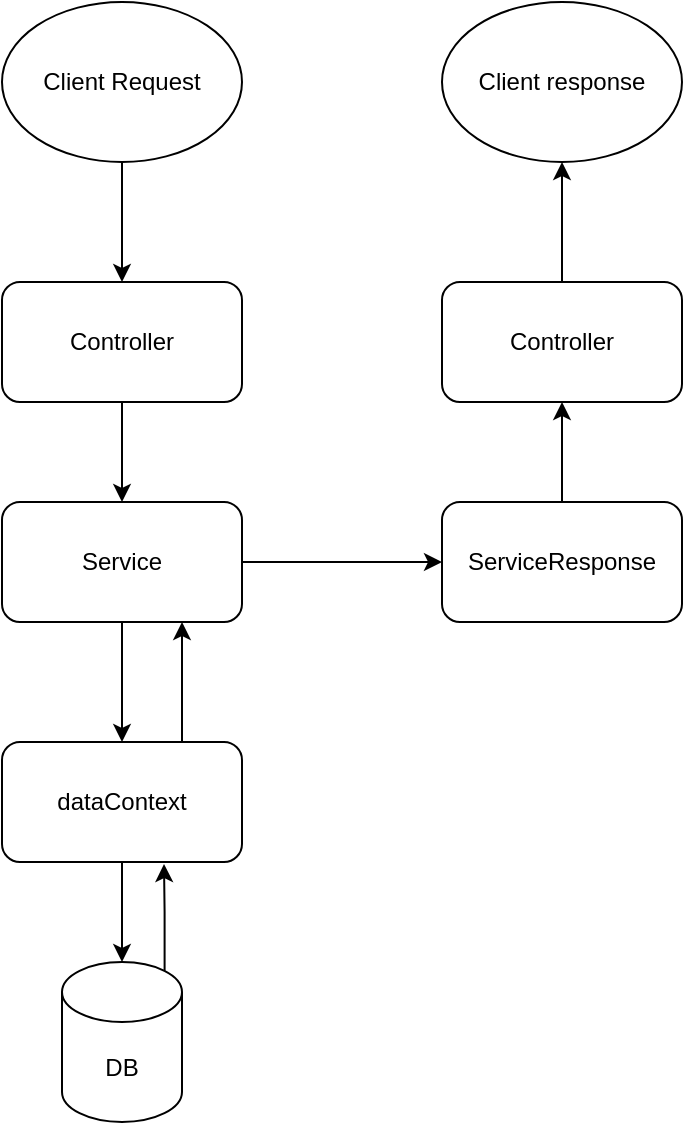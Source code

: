 <mxfile version="20.2.8" type="device"><diagram id="R2lEEEUBdFMjLlhIrx00" name="Page-1"><mxGraphModel dx="1422" dy="845" grid="1" gridSize="10" guides="1" tooltips="1" connect="1" arrows="1" fold="1" page="1" pageScale="1" pageWidth="850" pageHeight="1100" math="0" shadow="0" extFonts="Permanent Marker^https://fonts.googleapis.com/css?family=Permanent+Marker"><root><mxCell id="0"/><mxCell id="1" parent="0"/><mxCell id="clKrkR3x9mBcBsaqh-Mt-3" style="edgeStyle=orthogonalEdgeStyle;rounded=0;orthogonalLoop=1;jettySize=auto;html=1;exitX=0.5;exitY=1;exitDx=0;exitDy=0;entryX=0.5;entryY=0;entryDx=0;entryDy=0;" parent="1" source="clKrkR3x9mBcBsaqh-Mt-1" target="clKrkR3x9mBcBsaqh-Mt-2" edge="1"><mxGeometry relative="1" as="geometry"/></mxCell><mxCell id="clKrkR3x9mBcBsaqh-Mt-1" value="Client Request" style="ellipse;whiteSpace=wrap;html=1;" parent="1" vertex="1"><mxGeometry x="255" y="80" width="120" height="80" as="geometry"/></mxCell><mxCell id="clKrkR3x9mBcBsaqh-Mt-7" style="edgeStyle=orthogonalEdgeStyle;rounded=0;orthogonalLoop=1;jettySize=auto;html=1;exitX=0.5;exitY=1;exitDx=0;exitDy=0;entryX=0.5;entryY=0;entryDx=0;entryDy=0;" parent="1" source="clKrkR3x9mBcBsaqh-Mt-2" target="clKrkR3x9mBcBsaqh-Mt-6" edge="1"><mxGeometry relative="1" as="geometry"/></mxCell><mxCell id="clKrkR3x9mBcBsaqh-Mt-2" value="Controller" style="rounded=1;whiteSpace=wrap;html=1;" parent="1" vertex="1"><mxGeometry x="255" y="220" width="120" height="60" as="geometry"/></mxCell><mxCell id="clKrkR3x9mBcBsaqh-Mt-11" style="edgeStyle=orthogonalEdgeStyle;rounded=0;orthogonalLoop=1;jettySize=auto;html=1;exitX=0.5;exitY=1;exitDx=0;exitDy=0;entryX=0.5;entryY=0;entryDx=0;entryDy=0;" parent="1" source="clKrkR3x9mBcBsaqh-Mt-6" target="clKrkR3x9mBcBsaqh-Mt-10" edge="1"><mxGeometry relative="1" as="geometry"/></mxCell><mxCell id="ahOWsL9Z9InwGU_xb58i-7" style="edgeStyle=orthogonalEdgeStyle;rounded=0;orthogonalLoop=1;jettySize=auto;html=1;exitX=1;exitY=0.5;exitDx=0;exitDy=0;entryX=0;entryY=0.5;entryDx=0;entryDy=0;" edge="1" parent="1" source="clKrkR3x9mBcBsaqh-Mt-6" target="ahOWsL9Z9InwGU_xb58i-5"><mxGeometry relative="1" as="geometry"/></mxCell><mxCell id="clKrkR3x9mBcBsaqh-Mt-6" value="Service" style="rounded=1;whiteSpace=wrap;html=1;" parent="1" vertex="1"><mxGeometry x="255" y="330" width="120" height="60" as="geometry"/></mxCell><mxCell id="ahOWsL9Z9InwGU_xb58i-1" style="edgeStyle=orthogonalEdgeStyle;rounded=0;orthogonalLoop=1;jettySize=auto;html=1;exitX=0.5;exitY=1;exitDx=0;exitDy=0;entryX=0.5;entryY=0;entryDx=0;entryDy=0;entryPerimeter=0;" edge="1" parent="1" source="clKrkR3x9mBcBsaqh-Mt-10" target="clKrkR3x9mBcBsaqh-Mt-12"><mxGeometry relative="1" as="geometry"/></mxCell><mxCell id="ahOWsL9Z9InwGU_xb58i-4" style="edgeStyle=orthogonalEdgeStyle;rounded=0;orthogonalLoop=1;jettySize=auto;html=1;exitX=0.75;exitY=0;exitDx=0;exitDy=0;entryX=0.75;entryY=1;entryDx=0;entryDy=0;" edge="1" parent="1" source="clKrkR3x9mBcBsaqh-Mt-10" target="clKrkR3x9mBcBsaqh-Mt-6"><mxGeometry relative="1" as="geometry"/></mxCell><mxCell id="clKrkR3x9mBcBsaqh-Mt-10" value="dataContext" style="rounded=1;whiteSpace=wrap;html=1;" parent="1" vertex="1"><mxGeometry x="255" y="450" width="120" height="60" as="geometry"/></mxCell><mxCell id="ahOWsL9Z9InwGU_xb58i-3" style="edgeStyle=orthogonalEdgeStyle;rounded=0;orthogonalLoop=1;jettySize=auto;html=1;exitX=0.855;exitY=0;exitDx=0;exitDy=4.35;exitPerimeter=0;entryX=0.675;entryY=1.017;entryDx=0;entryDy=0;entryPerimeter=0;" edge="1" parent="1" source="clKrkR3x9mBcBsaqh-Mt-12" target="clKrkR3x9mBcBsaqh-Mt-10"><mxGeometry relative="1" as="geometry"/></mxCell><mxCell id="clKrkR3x9mBcBsaqh-Mt-12" value="DB" style="shape=cylinder3;whiteSpace=wrap;html=1;boundedLbl=1;backgroundOutline=1;size=15;" parent="1" vertex="1"><mxGeometry x="285" y="560" width="60" height="80" as="geometry"/></mxCell><mxCell id="ahOWsL9Z9InwGU_xb58i-2" value="Client response" style="ellipse;whiteSpace=wrap;html=1;" vertex="1" parent="1"><mxGeometry x="475" y="80" width="120" height="80" as="geometry"/></mxCell><mxCell id="ahOWsL9Z9InwGU_xb58i-9" style="edgeStyle=orthogonalEdgeStyle;rounded=0;orthogonalLoop=1;jettySize=auto;html=1;exitX=0.5;exitY=0;exitDx=0;exitDy=0;entryX=0.5;entryY=1;entryDx=0;entryDy=0;" edge="1" parent="1" source="ahOWsL9Z9InwGU_xb58i-5" target="ahOWsL9Z9InwGU_xb58i-8"><mxGeometry relative="1" as="geometry"/></mxCell><mxCell id="ahOWsL9Z9InwGU_xb58i-5" value="ServiceResponse" style="rounded=1;whiteSpace=wrap;html=1;" vertex="1" parent="1"><mxGeometry x="475" y="330" width="120" height="60" as="geometry"/></mxCell><mxCell id="ahOWsL9Z9InwGU_xb58i-10" value="" style="edgeStyle=orthogonalEdgeStyle;rounded=0;orthogonalLoop=1;jettySize=auto;html=1;" edge="1" parent="1" source="ahOWsL9Z9InwGU_xb58i-8" target="ahOWsL9Z9InwGU_xb58i-2"><mxGeometry relative="1" as="geometry"/></mxCell><mxCell id="ahOWsL9Z9InwGU_xb58i-8" value="Controller" style="rounded=1;whiteSpace=wrap;html=1;" vertex="1" parent="1"><mxGeometry x="475" y="220" width="120" height="60" as="geometry"/></mxCell></root></mxGraphModel></diagram></mxfile>